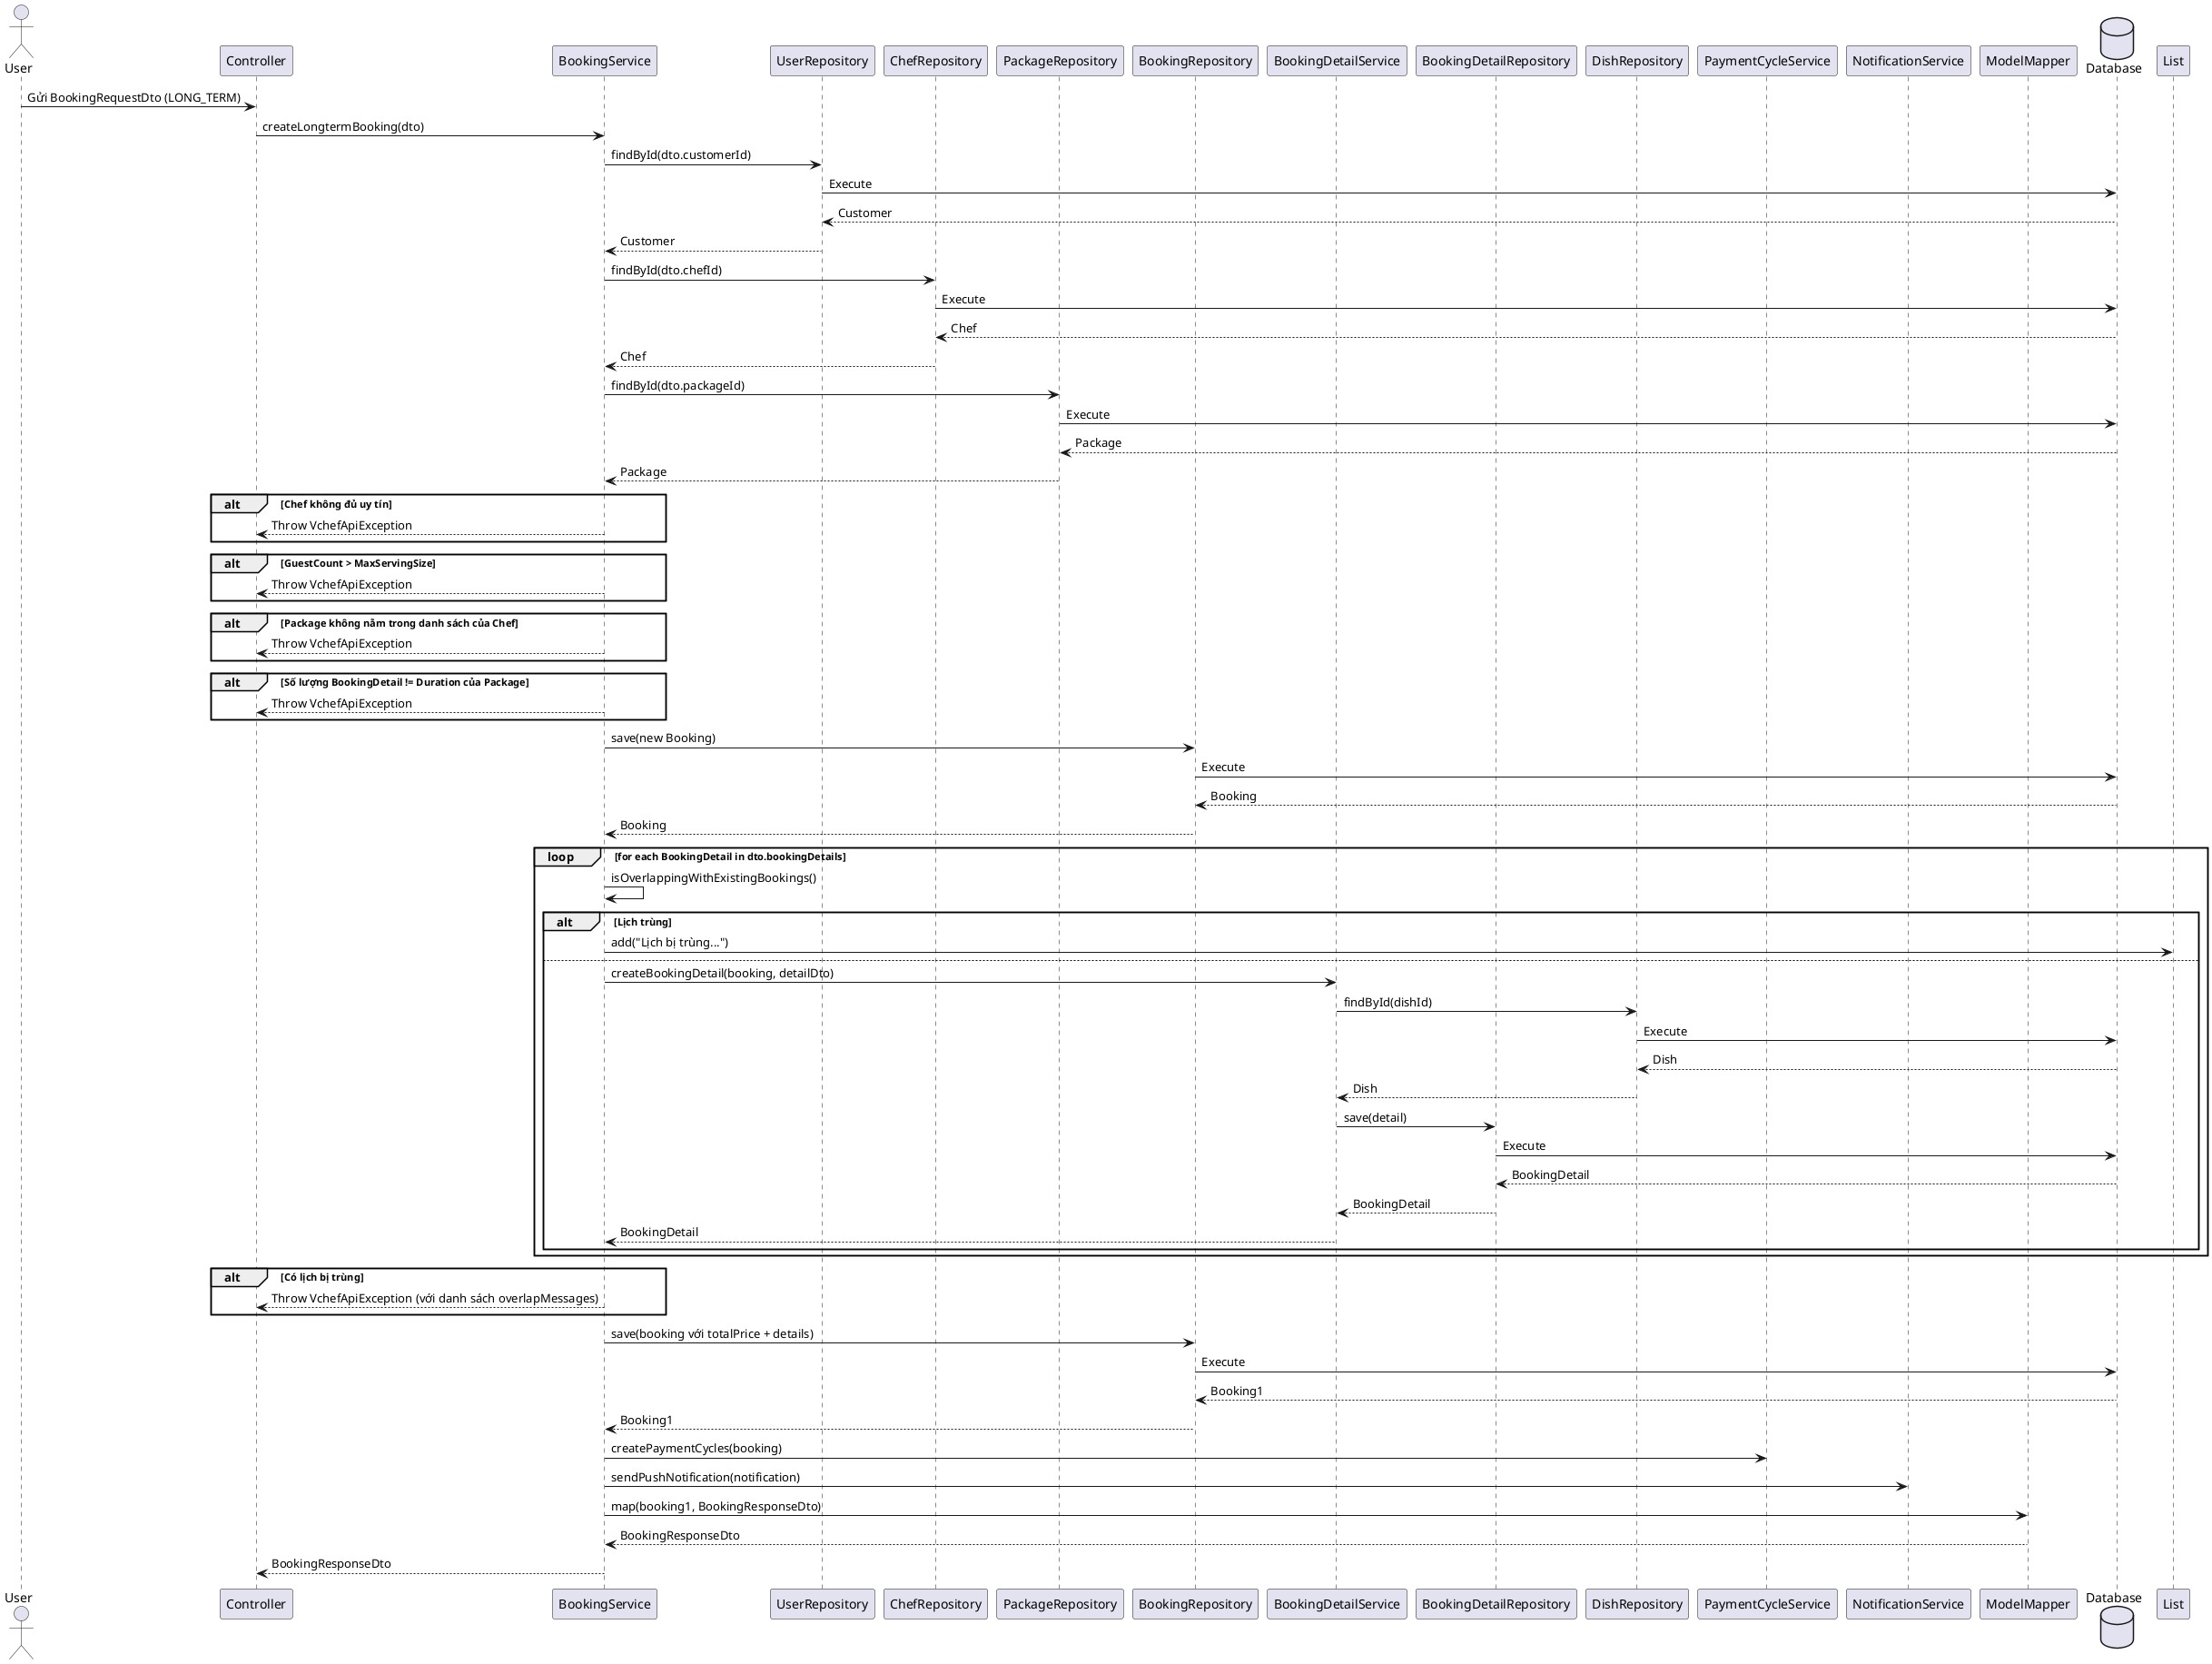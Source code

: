 @startuml
actor User
participant Controller
participant BookingService
participant UserRepository
participant ChefRepository
participant PackageRepository
participant BookingRepository
participant BookingDetailService
participant BookingDetailRepository
participant DishRepository
participant PaymentCycleService
participant NotificationService
participant ModelMapper
database Database

User -> Controller : Gửi BookingRequestDto (LONG_TERM)
Controller -> BookingService : createLongtermBooking(dto)

BookingService -> UserRepository : findById(dto.customerId)
UserRepository -> Database : Execute
Database --> UserRepository : Customer
UserRepository --> BookingService : Customer

BookingService -> ChefRepository : findById(dto.chefId)
ChefRepository -> Database : Execute
Database --> ChefRepository : Chef
ChefRepository --> BookingService : Chef

BookingService -> PackageRepository : findById(dto.packageId)
PackageRepository -> Database : Execute
Database --> PackageRepository : Package
PackageRepository --> BookingService : Package

alt Chef không đủ uy tín
    BookingService --> Controller : Throw VchefApiException
end

alt GuestCount > MaxServingSize
    BookingService --> Controller : Throw VchefApiException
end

alt Package không nằm trong danh sách của Chef
    BookingService --> Controller : Throw VchefApiException
end

alt Số lượng BookingDetail != Duration của Package
    BookingService --> Controller : Throw VchefApiException
end

BookingService -> BookingRepository : save(new Booking)
BookingRepository -> Database : Execute
Database --> BookingRepository : Booking
BookingRepository --> BookingService : Booking

loop for each BookingDetail in dto.bookingDetails
    BookingService -> BookingService : isOverlappingWithExistingBookings()
    alt Lịch trùng
        BookingService -> List : add("Lịch bị trùng...")
    else
        BookingService -> BookingDetailService : createBookingDetail(booking, detailDto)

        BookingDetailService -> DishRepository : findById(dishId)
        DishRepository -> Database : Execute
        Database --> DishRepository : Dish
        DishRepository --> BookingDetailService : Dish

        BookingDetailService -> BookingDetailRepository : save(detail)
        BookingDetailRepository -> Database : Execute
        Database --> BookingDetailRepository : BookingDetail
        BookingDetailRepository --> BookingDetailService : BookingDetail
        BookingDetailService --> BookingService : BookingDetail
    end
end

alt Có lịch bị trùng
    BookingService --> Controller : Throw VchefApiException (với danh sách overlapMessages)
end

BookingService -> BookingRepository : save(booking với totalPrice + details)
BookingRepository -> Database : Execute
Database --> BookingRepository : Booking1
BookingRepository --> BookingService : Booking1

BookingService -> PaymentCycleService : createPaymentCycles(booking)

BookingService -> NotificationService : sendPushNotification(notification)

BookingService -> ModelMapper : map(booking1, BookingResponseDto)
ModelMapper --> BookingService : BookingResponseDto

BookingService --> Controller : BookingResponseDto
@enduml
